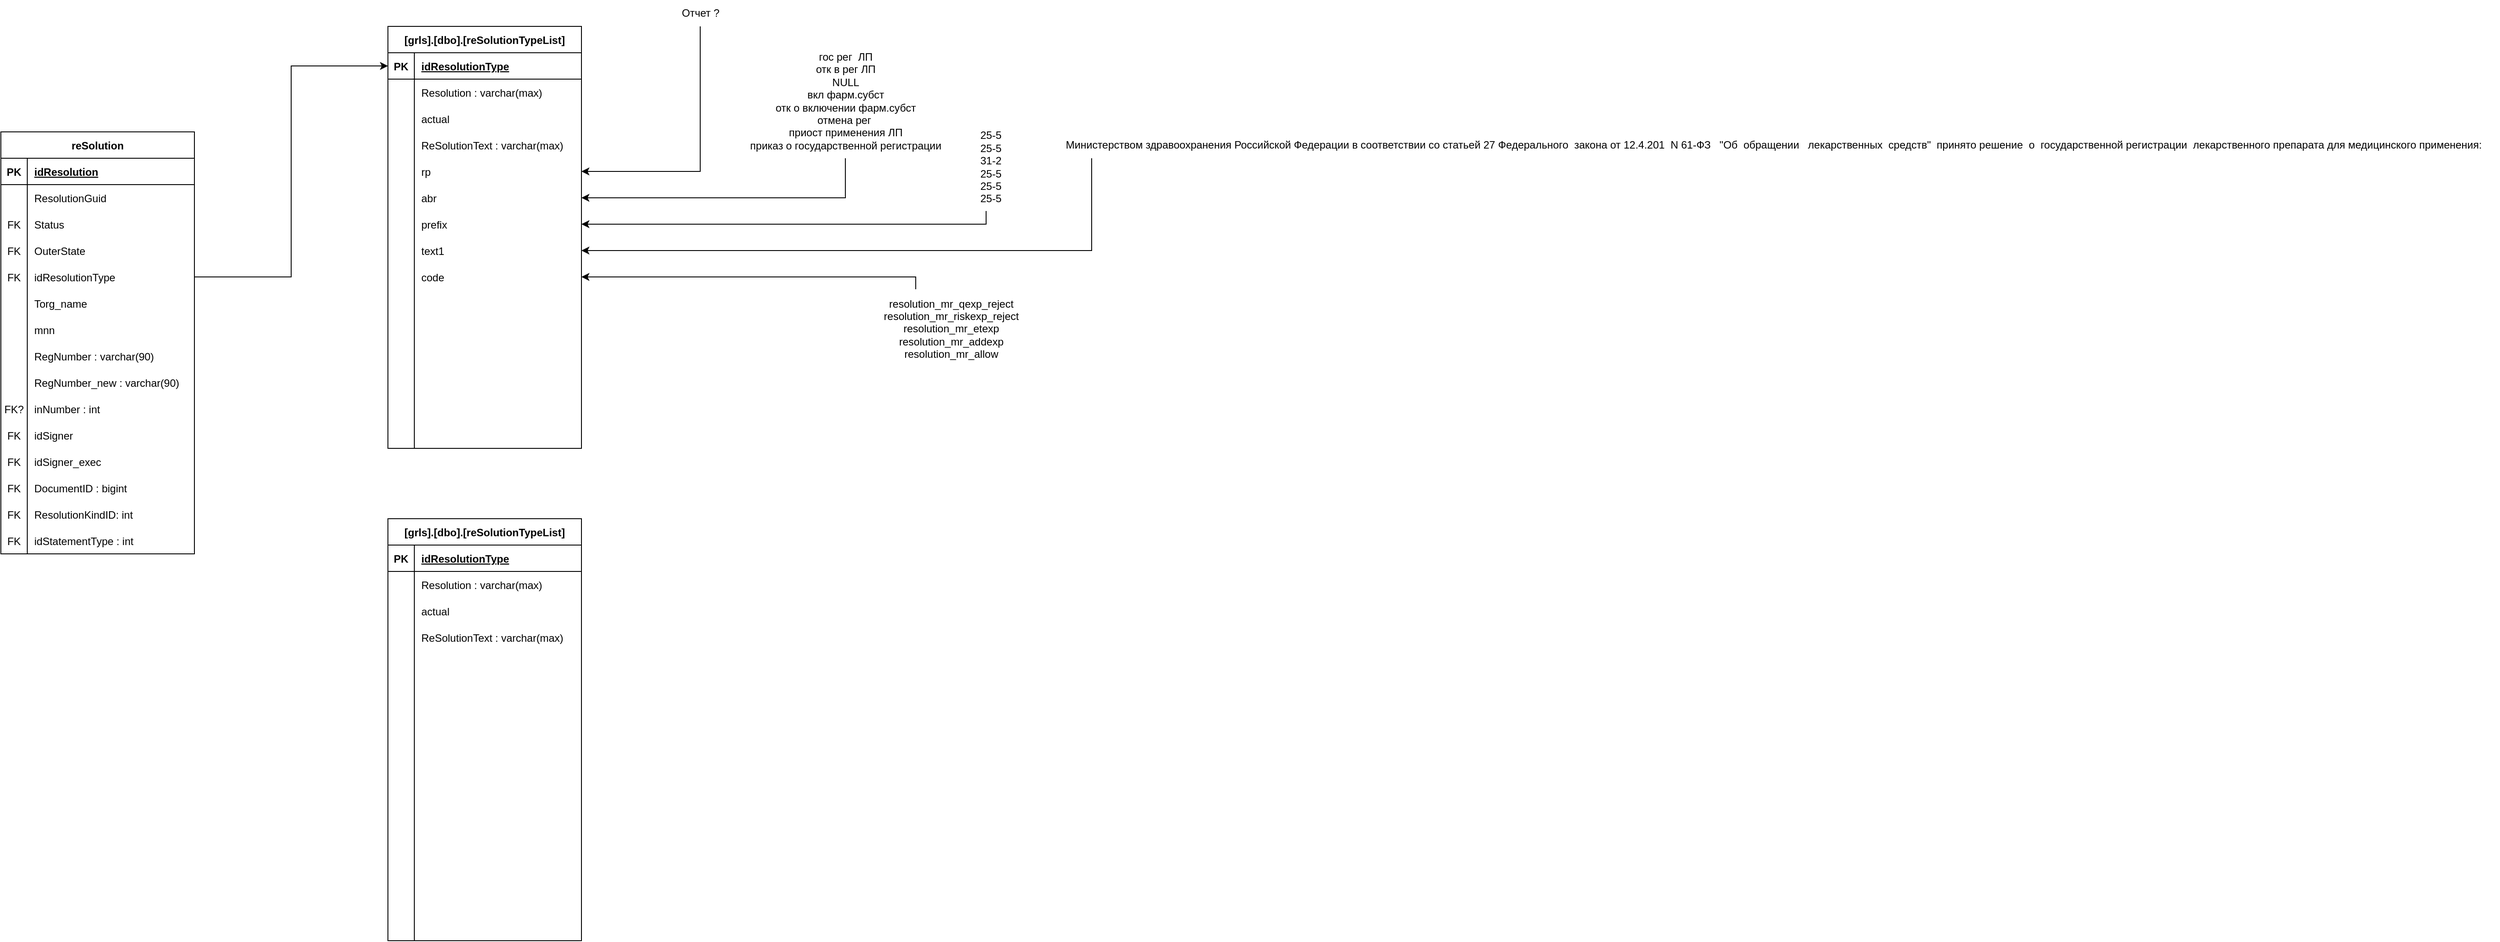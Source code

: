<mxfile version="20.6.0" type="github">
  <diagram id="jES25nI6x1tEsbas6y1H" name="Страница 1">
    <mxGraphModel dx="705" dy="932" grid="1" gridSize="10" guides="1" tooltips="1" connect="1" arrows="1" fold="1" page="1" pageScale="1" pageWidth="827" pageHeight="1169" math="0" shadow="0">
      <root>
        <mxCell id="0" />
        <mxCell id="1" parent="0" />
        <mxCell id="yxQ8aafldbQSkZm1OKoE-1" value="reSolution" style="shape=table;startSize=30;container=1;collapsible=1;childLayout=tableLayout;fixedRows=1;rowLines=0;fontStyle=1;align=center;resizeLast=1;" vertex="1" parent="1">
          <mxGeometry x="120" y="360" width="220" height="480" as="geometry" />
        </mxCell>
        <mxCell id="yxQ8aafldbQSkZm1OKoE-2" value="" style="shape=tableRow;horizontal=0;startSize=0;swimlaneHead=0;swimlaneBody=0;fillColor=none;collapsible=0;dropTarget=0;points=[[0,0.5],[1,0.5]];portConstraint=eastwest;top=0;left=0;right=0;bottom=1;" vertex="1" parent="yxQ8aafldbQSkZm1OKoE-1">
          <mxGeometry y="30" width="220" height="30" as="geometry" />
        </mxCell>
        <mxCell id="yxQ8aafldbQSkZm1OKoE-3" value="PK" style="shape=partialRectangle;connectable=0;fillColor=none;top=0;left=0;bottom=0;right=0;fontStyle=1;overflow=hidden;" vertex="1" parent="yxQ8aafldbQSkZm1OKoE-2">
          <mxGeometry width="30" height="30" as="geometry">
            <mxRectangle width="30" height="30" as="alternateBounds" />
          </mxGeometry>
        </mxCell>
        <mxCell id="yxQ8aafldbQSkZm1OKoE-4" value="idResolution" style="shape=partialRectangle;connectable=0;fillColor=none;top=0;left=0;bottom=0;right=0;align=left;spacingLeft=6;fontStyle=5;overflow=hidden;" vertex="1" parent="yxQ8aafldbQSkZm1OKoE-2">
          <mxGeometry x="30" width="190" height="30" as="geometry">
            <mxRectangle width="190" height="30" as="alternateBounds" />
          </mxGeometry>
        </mxCell>
        <mxCell id="yxQ8aafldbQSkZm1OKoE-5" value="" style="shape=tableRow;horizontal=0;startSize=0;swimlaneHead=0;swimlaneBody=0;fillColor=none;collapsible=0;dropTarget=0;points=[[0,0.5],[1,0.5]];portConstraint=eastwest;top=0;left=0;right=0;bottom=0;" vertex="1" parent="yxQ8aafldbQSkZm1OKoE-1">
          <mxGeometry y="60" width="220" height="30" as="geometry" />
        </mxCell>
        <mxCell id="yxQ8aafldbQSkZm1OKoE-6" value="" style="shape=partialRectangle;connectable=0;fillColor=none;top=0;left=0;bottom=0;right=0;editable=1;overflow=hidden;" vertex="1" parent="yxQ8aafldbQSkZm1OKoE-5">
          <mxGeometry width="30" height="30" as="geometry">
            <mxRectangle width="30" height="30" as="alternateBounds" />
          </mxGeometry>
        </mxCell>
        <mxCell id="yxQ8aafldbQSkZm1OKoE-7" value="ResolutionGuid" style="shape=partialRectangle;connectable=0;fillColor=none;top=0;left=0;bottom=0;right=0;align=left;spacingLeft=6;overflow=hidden;" vertex="1" parent="yxQ8aafldbQSkZm1OKoE-5">
          <mxGeometry x="30" width="190" height="30" as="geometry">
            <mxRectangle width="190" height="30" as="alternateBounds" />
          </mxGeometry>
        </mxCell>
        <mxCell id="yxQ8aafldbQSkZm1OKoE-8" value="" style="shape=tableRow;horizontal=0;startSize=0;swimlaneHead=0;swimlaneBody=0;fillColor=none;collapsible=0;dropTarget=0;points=[[0,0.5],[1,0.5]];portConstraint=eastwest;top=0;left=0;right=0;bottom=0;" vertex="1" parent="yxQ8aafldbQSkZm1OKoE-1">
          <mxGeometry y="90" width="220" height="30" as="geometry" />
        </mxCell>
        <mxCell id="yxQ8aafldbQSkZm1OKoE-9" value="FK" style="shape=partialRectangle;connectable=0;fillColor=none;top=0;left=0;bottom=0;right=0;editable=1;overflow=hidden;" vertex="1" parent="yxQ8aafldbQSkZm1OKoE-8">
          <mxGeometry width="30" height="30" as="geometry">
            <mxRectangle width="30" height="30" as="alternateBounds" />
          </mxGeometry>
        </mxCell>
        <mxCell id="yxQ8aafldbQSkZm1OKoE-10" value="Status" style="shape=partialRectangle;connectable=0;fillColor=none;top=0;left=0;bottom=0;right=0;align=left;spacingLeft=6;overflow=hidden;" vertex="1" parent="yxQ8aafldbQSkZm1OKoE-8">
          <mxGeometry x="30" width="190" height="30" as="geometry">
            <mxRectangle width="190" height="30" as="alternateBounds" />
          </mxGeometry>
        </mxCell>
        <mxCell id="yxQ8aafldbQSkZm1OKoE-35" value="" style="shape=tableRow;horizontal=0;startSize=0;swimlaneHead=0;swimlaneBody=0;fillColor=none;collapsible=0;dropTarget=0;points=[[0,0.5],[1,0.5]];portConstraint=eastwest;top=0;left=0;right=0;bottom=0;" vertex="1" parent="yxQ8aafldbQSkZm1OKoE-1">
          <mxGeometry y="120" width="220" height="30" as="geometry" />
        </mxCell>
        <mxCell id="yxQ8aafldbQSkZm1OKoE-36" value="FK" style="shape=partialRectangle;connectable=0;fillColor=none;top=0;left=0;bottom=0;right=0;editable=1;overflow=hidden;" vertex="1" parent="yxQ8aafldbQSkZm1OKoE-35">
          <mxGeometry width="30" height="30" as="geometry">
            <mxRectangle width="30" height="30" as="alternateBounds" />
          </mxGeometry>
        </mxCell>
        <mxCell id="yxQ8aafldbQSkZm1OKoE-37" value="OuterState" style="shape=partialRectangle;connectable=0;fillColor=none;top=0;left=0;bottom=0;right=0;align=left;spacingLeft=6;overflow=hidden;" vertex="1" parent="yxQ8aafldbQSkZm1OKoE-35">
          <mxGeometry x="30" width="190" height="30" as="geometry">
            <mxRectangle width="190" height="30" as="alternateBounds" />
          </mxGeometry>
        </mxCell>
        <mxCell id="yxQ8aafldbQSkZm1OKoE-11" value="" style="shape=tableRow;horizontal=0;startSize=0;swimlaneHead=0;swimlaneBody=0;fillColor=none;collapsible=0;dropTarget=0;points=[[0,0.5],[1,0.5]];portConstraint=eastwest;top=0;left=0;right=0;bottom=0;" vertex="1" parent="yxQ8aafldbQSkZm1OKoE-1">
          <mxGeometry y="150" width="220" height="30" as="geometry" />
        </mxCell>
        <mxCell id="yxQ8aafldbQSkZm1OKoE-12" value="FK" style="shape=partialRectangle;connectable=0;fillColor=none;top=0;left=0;bottom=0;right=0;editable=1;overflow=hidden;" vertex="1" parent="yxQ8aafldbQSkZm1OKoE-11">
          <mxGeometry width="30" height="30" as="geometry">
            <mxRectangle width="30" height="30" as="alternateBounds" />
          </mxGeometry>
        </mxCell>
        <mxCell id="yxQ8aafldbQSkZm1OKoE-13" value="idResolutionType" style="shape=partialRectangle;connectable=0;fillColor=none;top=0;left=0;bottom=0;right=0;align=left;spacingLeft=6;overflow=hidden;" vertex="1" parent="yxQ8aafldbQSkZm1OKoE-11">
          <mxGeometry x="30" width="190" height="30" as="geometry">
            <mxRectangle width="190" height="30" as="alternateBounds" />
          </mxGeometry>
        </mxCell>
        <mxCell id="yxQ8aafldbQSkZm1OKoE-29" value="" style="shape=tableRow;horizontal=0;startSize=0;swimlaneHead=0;swimlaneBody=0;fillColor=none;collapsible=0;dropTarget=0;points=[[0,0.5],[1,0.5]];portConstraint=eastwest;top=0;left=0;right=0;bottom=0;" vertex="1" parent="yxQ8aafldbQSkZm1OKoE-1">
          <mxGeometry y="180" width="220" height="30" as="geometry" />
        </mxCell>
        <mxCell id="yxQ8aafldbQSkZm1OKoE-30" value="" style="shape=partialRectangle;connectable=0;fillColor=none;top=0;left=0;bottom=0;right=0;editable=1;overflow=hidden;" vertex="1" parent="yxQ8aafldbQSkZm1OKoE-29">
          <mxGeometry width="30" height="30" as="geometry">
            <mxRectangle width="30" height="30" as="alternateBounds" />
          </mxGeometry>
        </mxCell>
        <mxCell id="yxQ8aafldbQSkZm1OKoE-31" value="Torg_name    " style="shape=partialRectangle;connectable=0;fillColor=none;top=0;left=0;bottom=0;right=0;align=left;spacingLeft=6;overflow=hidden;" vertex="1" parent="yxQ8aafldbQSkZm1OKoE-29">
          <mxGeometry x="30" width="190" height="30" as="geometry">
            <mxRectangle width="190" height="30" as="alternateBounds" />
          </mxGeometry>
        </mxCell>
        <mxCell id="yxQ8aafldbQSkZm1OKoE-32" value="" style="shape=tableRow;horizontal=0;startSize=0;swimlaneHead=0;swimlaneBody=0;fillColor=none;collapsible=0;dropTarget=0;points=[[0,0.5],[1,0.5]];portConstraint=eastwest;top=0;left=0;right=0;bottom=0;" vertex="1" parent="yxQ8aafldbQSkZm1OKoE-1">
          <mxGeometry y="210" width="220" height="30" as="geometry" />
        </mxCell>
        <mxCell id="yxQ8aafldbQSkZm1OKoE-33" value="" style="shape=partialRectangle;connectable=0;fillColor=none;top=0;left=0;bottom=0;right=0;editable=1;overflow=hidden;" vertex="1" parent="yxQ8aafldbQSkZm1OKoE-32">
          <mxGeometry width="30" height="30" as="geometry">
            <mxRectangle width="30" height="30" as="alternateBounds" />
          </mxGeometry>
        </mxCell>
        <mxCell id="yxQ8aafldbQSkZm1OKoE-34" value="mnn" style="shape=partialRectangle;connectable=0;fillColor=none;top=0;left=0;bottom=0;right=0;align=left;spacingLeft=6;overflow=hidden;" vertex="1" parent="yxQ8aafldbQSkZm1OKoE-32">
          <mxGeometry x="30" width="190" height="30" as="geometry">
            <mxRectangle width="190" height="30" as="alternateBounds" />
          </mxGeometry>
        </mxCell>
        <mxCell id="yxQ8aafldbQSkZm1OKoE-20" value="" style="shape=tableRow;horizontal=0;startSize=0;swimlaneHead=0;swimlaneBody=0;fillColor=none;collapsible=0;dropTarget=0;points=[[0,0.5],[1,0.5]];portConstraint=eastwest;top=0;left=0;right=0;bottom=0;" vertex="1" parent="yxQ8aafldbQSkZm1OKoE-1">
          <mxGeometry y="240" width="220" height="30" as="geometry" />
        </mxCell>
        <mxCell id="yxQ8aafldbQSkZm1OKoE-21" value="" style="shape=partialRectangle;connectable=0;fillColor=none;top=0;left=0;bottom=0;right=0;editable=1;overflow=hidden;" vertex="1" parent="yxQ8aafldbQSkZm1OKoE-20">
          <mxGeometry width="30" height="30" as="geometry">
            <mxRectangle width="30" height="30" as="alternateBounds" />
          </mxGeometry>
        </mxCell>
        <mxCell id="yxQ8aafldbQSkZm1OKoE-22" value="RegNumber : varchar(90)" style="shape=partialRectangle;connectable=0;fillColor=none;top=0;left=0;bottom=0;right=0;align=left;spacingLeft=6;overflow=hidden;" vertex="1" parent="yxQ8aafldbQSkZm1OKoE-20">
          <mxGeometry x="30" width="190" height="30" as="geometry">
            <mxRectangle width="190" height="30" as="alternateBounds" />
          </mxGeometry>
        </mxCell>
        <mxCell id="yxQ8aafldbQSkZm1OKoE-41" value="" style="shape=tableRow;horizontal=0;startSize=0;swimlaneHead=0;swimlaneBody=0;fillColor=none;collapsible=0;dropTarget=0;points=[[0,0.5],[1,0.5]];portConstraint=eastwest;top=0;left=0;right=0;bottom=0;" vertex="1" parent="yxQ8aafldbQSkZm1OKoE-1">
          <mxGeometry y="270" width="220" height="30" as="geometry" />
        </mxCell>
        <mxCell id="yxQ8aafldbQSkZm1OKoE-42" value="" style="shape=partialRectangle;connectable=0;fillColor=none;top=0;left=0;bottom=0;right=0;editable=1;overflow=hidden;" vertex="1" parent="yxQ8aafldbQSkZm1OKoE-41">
          <mxGeometry width="30" height="30" as="geometry">
            <mxRectangle width="30" height="30" as="alternateBounds" />
          </mxGeometry>
        </mxCell>
        <mxCell id="yxQ8aafldbQSkZm1OKoE-43" value="RegNumber_new : varchar(90)" style="shape=partialRectangle;connectable=0;fillColor=none;top=0;left=0;bottom=0;right=0;align=left;spacingLeft=6;overflow=hidden;" vertex="1" parent="yxQ8aafldbQSkZm1OKoE-41">
          <mxGeometry x="30" width="190" height="30" as="geometry">
            <mxRectangle width="190" height="30" as="alternateBounds" />
          </mxGeometry>
        </mxCell>
        <mxCell id="yxQ8aafldbQSkZm1OKoE-26" value="" style="shape=tableRow;horizontal=0;startSize=0;swimlaneHead=0;swimlaneBody=0;fillColor=none;collapsible=0;dropTarget=0;points=[[0,0.5],[1,0.5]];portConstraint=eastwest;top=0;left=0;right=0;bottom=0;" vertex="1" parent="yxQ8aafldbQSkZm1OKoE-1">
          <mxGeometry y="300" width="220" height="30" as="geometry" />
        </mxCell>
        <mxCell id="yxQ8aafldbQSkZm1OKoE-27" value="FK?" style="shape=partialRectangle;connectable=0;fillColor=none;top=0;left=0;bottom=0;right=0;editable=1;overflow=hidden;" vertex="1" parent="yxQ8aafldbQSkZm1OKoE-26">
          <mxGeometry width="30" height="30" as="geometry">
            <mxRectangle width="30" height="30" as="alternateBounds" />
          </mxGeometry>
        </mxCell>
        <mxCell id="yxQ8aafldbQSkZm1OKoE-28" value="inNumber : int" style="shape=partialRectangle;connectable=0;fillColor=none;top=0;left=0;bottom=0;right=0;align=left;spacingLeft=6;overflow=hidden;" vertex="1" parent="yxQ8aafldbQSkZm1OKoE-26">
          <mxGeometry x="30" width="190" height="30" as="geometry">
            <mxRectangle width="190" height="30" as="alternateBounds" />
          </mxGeometry>
        </mxCell>
        <mxCell id="yxQ8aafldbQSkZm1OKoE-23" value="" style="shape=tableRow;horizontal=0;startSize=0;swimlaneHead=0;swimlaneBody=0;fillColor=none;collapsible=0;dropTarget=0;points=[[0,0.5],[1,0.5]];portConstraint=eastwest;top=0;left=0;right=0;bottom=0;" vertex="1" parent="yxQ8aafldbQSkZm1OKoE-1">
          <mxGeometry y="330" width="220" height="30" as="geometry" />
        </mxCell>
        <mxCell id="yxQ8aafldbQSkZm1OKoE-24" value="FK" style="shape=partialRectangle;connectable=0;fillColor=none;top=0;left=0;bottom=0;right=0;editable=1;overflow=hidden;" vertex="1" parent="yxQ8aafldbQSkZm1OKoE-23">
          <mxGeometry width="30" height="30" as="geometry">
            <mxRectangle width="30" height="30" as="alternateBounds" />
          </mxGeometry>
        </mxCell>
        <mxCell id="yxQ8aafldbQSkZm1OKoE-25" value="idSigner" style="shape=partialRectangle;connectable=0;fillColor=none;top=0;left=0;bottom=0;right=0;align=left;spacingLeft=6;overflow=hidden;" vertex="1" parent="yxQ8aafldbQSkZm1OKoE-23">
          <mxGeometry x="30" width="190" height="30" as="geometry">
            <mxRectangle width="190" height="30" as="alternateBounds" />
          </mxGeometry>
        </mxCell>
        <mxCell id="yxQ8aafldbQSkZm1OKoE-14" value="" style="shape=tableRow;horizontal=0;startSize=0;swimlaneHead=0;swimlaneBody=0;fillColor=none;collapsible=0;dropTarget=0;points=[[0,0.5],[1,0.5]];portConstraint=eastwest;top=0;left=0;right=0;bottom=0;" vertex="1" parent="yxQ8aafldbQSkZm1OKoE-1">
          <mxGeometry y="360" width="220" height="30" as="geometry" />
        </mxCell>
        <mxCell id="yxQ8aafldbQSkZm1OKoE-15" value="FK" style="shape=partialRectangle;connectable=0;fillColor=none;top=0;left=0;bottom=0;right=0;editable=1;overflow=hidden;" vertex="1" parent="yxQ8aafldbQSkZm1OKoE-14">
          <mxGeometry width="30" height="30" as="geometry">
            <mxRectangle width="30" height="30" as="alternateBounds" />
          </mxGeometry>
        </mxCell>
        <mxCell id="yxQ8aafldbQSkZm1OKoE-16" value="idSigner_exec" style="shape=partialRectangle;connectable=0;fillColor=none;top=0;left=0;bottom=0;right=0;align=left;spacingLeft=6;overflow=hidden;" vertex="1" parent="yxQ8aafldbQSkZm1OKoE-14">
          <mxGeometry x="30" width="190" height="30" as="geometry">
            <mxRectangle width="190" height="30" as="alternateBounds" />
          </mxGeometry>
        </mxCell>
        <mxCell id="yxQ8aafldbQSkZm1OKoE-47" value="" style="shape=tableRow;horizontal=0;startSize=0;swimlaneHead=0;swimlaneBody=0;fillColor=none;collapsible=0;dropTarget=0;points=[[0,0.5],[1,0.5]];portConstraint=eastwest;top=0;left=0;right=0;bottom=0;" vertex="1" parent="yxQ8aafldbQSkZm1OKoE-1">
          <mxGeometry y="390" width="220" height="30" as="geometry" />
        </mxCell>
        <mxCell id="yxQ8aafldbQSkZm1OKoE-48" value="FK" style="shape=partialRectangle;connectable=0;fillColor=none;top=0;left=0;bottom=0;right=0;editable=1;overflow=hidden;" vertex="1" parent="yxQ8aafldbQSkZm1OKoE-47">
          <mxGeometry width="30" height="30" as="geometry">
            <mxRectangle width="30" height="30" as="alternateBounds" />
          </mxGeometry>
        </mxCell>
        <mxCell id="yxQ8aafldbQSkZm1OKoE-49" value="DocumentID : bigint" style="shape=partialRectangle;connectable=0;fillColor=none;top=0;left=0;bottom=0;right=0;align=left;spacingLeft=6;overflow=hidden;" vertex="1" parent="yxQ8aafldbQSkZm1OKoE-47">
          <mxGeometry x="30" width="190" height="30" as="geometry">
            <mxRectangle width="190" height="30" as="alternateBounds" />
          </mxGeometry>
        </mxCell>
        <mxCell id="yxQ8aafldbQSkZm1OKoE-44" value="" style="shape=tableRow;horizontal=0;startSize=0;swimlaneHead=0;swimlaneBody=0;fillColor=none;collapsible=0;dropTarget=0;points=[[0,0.5],[1,0.5]];portConstraint=eastwest;top=0;left=0;right=0;bottom=0;" vertex="1" parent="yxQ8aafldbQSkZm1OKoE-1">
          <mxGeometry y="420" width="220" height="30" as="geometry" />
        </mxCell>
        <mxCell id="yxQ8aafldbQSkZm1OKoE-45" value="FK" style="shape=partialRectangle;connectable=0;fillColor=none;top=0;left=0;bottom=0;right=0;editable=1;overflow=hidden;" vertex="1" parent="yxQ8aafldbQSkZm1OKoE-44">
          <mxGeometry width="30" height="30" as="geometry">
            <mxRectangle width="30" height="30" as="alternateBounds" />
          </mxGeometry>
        </mxCell>
        <mxCell id="yxQ8aafldbQSkZm1OKoE-46" value="ResolutionKindID: int" style="shape=partialRectangle;connectable=0;fillColor=none;top=0;left=0;bottom=0;right=0;align=left;spacingLeft=6;overflow=hidden;" vertex="1" parent="yxQ8aafldbQSkZm1OKoE-44">
          <mxGeometry x="30" width="190" height="30" as="geometry">
            <mxRectangle width="190" height="30" as="alternateBounds" />
          </mxGeometry>
        </mxCell>
        <mxCell id="yxQ8aafldbQSkZm1OKoE-38" value="" style="shape=tableRow;horizontal=0;startSize=0;swimlaneHead=0;swimlaneBody=0;fillColor=none;collapsible=0;dropTarget=0;points=[[0,0.5],[1,0.5]];portConstraint=eastwest;top=0;left=0;right=0;bottom=0;" vertex="1" parent="yxQ8aafldbQSkZm1OKoE-1">
          <mxGeometry y="450" width="220" height="30" as="geometry" />
        </mxCell>
        <mxCell id="yxQ8aafldbQSkZm1OKoE-39" value="FK" style="shape=partialRectangle;connectable=0;fillColor=none;top=0;left=0;bottom=0;right=0;editable=1;overflow=hidden;" vertex="1" parent="yxQ8aafldbQSkZm1OKoE-38">
          <mxGeometry width="30" height="30" as="geometry">
            <mxRectangle width="30" height="30" as="alternateBounds" />
          </mxGeometry>
        </mxCell>
        <mxCell id="yxQ8aafldbQSkZm1OKoE-40" value="idStatementType : int" style="shape=partialRectangle;connectable=0;fillColor=none;top=0;left=0;bottom=0;right=0;align=left;spacingLeft=6;overflow=hidden;" vertex="1" parent="yxQ8aafldbQSkZm1OKoE-38">
          <mxGeometry x="30" width="190" height="30" as="geometry">
            <mxRectangle width="190" height="30" as="alternateBounds" />
          </mxGeometry>
        </mxCell>
        <mxCell id="yxQ8aafldbQSkZm1OKoE-50" value="[grls].[dbo].[reSolutionTypeList]" style="shape=table;startSize=30;container=1;collapsible=1;childLayout=tableLayout;fixedRows=1;rowLines=0;fontStyle=1;align=center;resizeLast=1;" vertex="1" parent="1">
          <mxGeometry x="560" y="240" width="220" height="480" as="geometry" />
        </mxCell>
        <mxCell id="yxQ8aafldbQSkZm1OKoE-51" value="" style="shape=tableRow;horizontal=0;startSize=0;swimlaneHead=0;swimlaneBody=0;fillColor=none;collapsible=0;dropTarget=0;points=[[0,0.5],[1,0.5]];portConstraint=eastwest;top=0;left=0;right=0;bottom=1;" vertex="1" parent="yxQ8aafldbQSkZm1OKoE-50">
          <mxGeometry y="30" width="220" height="30" as="geometry" />
        </mxCell>
        <mxCell id="yxQ8aafldbQSkZm1OKoE-52" value="PK" style="shape=partialRectangle;connectable=0;fillColor=none;top=0;left=0;bottom=0;right=0;fontStyle=1;overflow=hidden;" vertex="1" parent="yxQ8aafldbQSkZm1OKoE-51">
          <mxGeometry width="30" height="30" as="geometry">
            <mxRectangle width="30" height="30" as="alternateBounds" />
          </mxGeometry>
        </mxCell>
        <mxCell id="yxQ8aafldbQSkZm1OKoE-53" value="idResolutionType" style="shape=partialRectangle;connectable=0;fillColor=none;top=0;left=0;bottom=0;right=0;align=left;spacingLeft=6;fontStyle=5;overflow=hidden;" vertex="1" parent="yxQ8aafldbQSkZm1OKoE-51">
          <mxGeometry x="30" width="190" height="30" as="geometry">
            <mxRectangle width="190" height="30" as="alternateBounds" />
          </mxGeometry>
        </mxCell>
        <mxCell id="yxQ8aafldbQSkZm1OKoE-54" value="" style="shape=tableRow;horizontal=0;startSize=0;swimlaneHead=0;swimlaneBody=0;fillColor=none;collapsible=0;dropTarget=0;points=[[0,0.5],[1,0.5]];portConstraint=eastwest;top=0;left=0;right=0;bottom=0;" vertex="1" parent="yxQ8aafldbQSkZm1OKoE-50">
          <mxGeometry y="60" width="220" height="30" as="geometry" />
        </mxCell>
        <mxCell id="yxQ8aafldbQSkZm1OKoE-55" value="" style="shape=partialRectangle;connectable=0;fillColor=none;top=0;left=0;bottom=0;right=0;editable=1;overflow=hidden;" vertex="1" parent="yxQ8aafldbQSkZm1OKoE-54">
          <mxGeometry width="30" height="30" as="geometry">
            <mxRectangle width="30" height="30" as="alternateBounds" />
          </mxGeometry>
        </mxCell>
        <mxCell id="yxQ8aafldbQSkZm1OKoE-56" value="Resolution : varchar(max)" style="shape=partialRectangle;connectable=0;fillColor=none;top=0;left=0;bottom=0;right=0;align=left;spacingLeft=6;overflow=hidden;" vertex="1" parent="yxQ8aafldbQSkZm1OKoE-54">
          <mxGeometry x="30" width="190" height="30" as="geometry">
            <mxRectangle width="190" height="30" as="alternateBounds" />
          </mxGeometry>
        </mxCell>
        <mxCell id="yxQ8aafldbQSkZm1OKoE-66" value="" style="shape=tableRow;horizontal=0;startSize=0;swimlaneHead=0;swimlaneBody=0;fillColor=none;collapsible=0;dropTarget=0;points=[[0,0.5],[1,0.5]];portConstraint=eastwest;top=0;left=0;right=0;bottom=0;" vertex="1" parent="yxQ8aafldbQSkZm1OKoE-50">
          <mxGeometry y="90" width="220" height="30" as="geometry" />
        </mxCell>
        <mxCell id="yxQ8aafldbQSkZm1OKoE-67" value="" style="shape=partialRectangle;connectable=0;fillColor=none;top=0;left=0;bottom=0;right=0;editable=1;overflow=hidden;" vertex="1" parent="yxQ8aafldbQSkZm1OKoE-66">
          <mxGeometry width="30" height="30" as="geometry">
            <mxRectangle width="30" height="30" as="alternateBounds" />
          </mxGeometry>
        </mxCell>
        <mxCell id="yxQ8aafldbQSkZm1OKoE-68" value="actual" style="shape=partialRectangle;connectable=0;fillColor=none;top=0;left=0;bottom=0;right=0;align=left;spacingLeft=6;overflow=hidden;" vertex="1" parent="yxQ8aafldbQSkZm1OKoE-66">
          <mxGeometry x="30" width="190" height="30" as="geometry">
            <mxRectangle width="190" height="30" as="alternateBounds" />
          </mxGeometry>
        </mxCell>
        <mxCell id="yxQ8aafldbQSkZm1OKoE-69" value="" style="shape=tableRow;horizontal=0;startSize=0;swimlaneHead=0;swimlaneBody=0;fillColor=none;collapsible=0;dropTarget=0;points=[[0,0.5],[1,0.5]];portConstraint=eastwest;top=0;left=0;right=0;bottom=0;" vertex="1" parent="yxQ8aafldbQSkZm1OKoE-50">
          <mxGeometry y="120" width="220" height="30" as="geometry" />
        </mxCell>
        <mxCell id="yxQ8aafldbQSkZm1OKoE-70" value="" style="shape=partialRectangle;connectable=0;fillColor=none;top=0;left=0;bottom=0;right=0;editable=1;overflow=hidden;" vertex="1" parent="yxQ8aafldbQSkZm1OKoE-69">
          <mxGeometry width="30" height="30" as="geometry">
            <mxRectangle width="30" height="30" as="alternateBounds" />
          </mxGeometry>
        </mxCell>
        <mxCell id="yxQ8aafldbQSkZm1OKoE-71" value="ReSolutionText : varchar(max)" style="shape=partialRectangle;connectable=0;fillColor=none;top=0;left=0;bottom=0;right=0;align=left;spacingLeft=6;overflow=hidden;" vertex="1" parent="yxQ8aafldbQSkZm1OKoE-69">
          <mxGeometry x="30" width="190" height="30" as="geometry">
            <mxRectangle width="190" height="30" as="alternateBounds" />
          </mxGeometry>
        </mxCell>
        <mxCell id="yxQ8aafldbQSkZm1OKoE-57" value="" style="shape=tableRow;horizontal=0;startSize=0;swimlaneHead=0;swimlaneBody=0;fillColor=none;collapsible=0;dropTarget=0;points=[[0,0.5],[1,0.5]];portConstraint=eastwest;top=0;left=0;right=0;bottom=0;" vertex="1" parent="yxQ8aafldbQSkZm1OKoE-50">
          <mxGeometry y="150" width="220" height="30" as="geometry" />
        </mxCell>
        <mxCell id="yxQ8aafldbQSkZm1OKoE-58" value="" style="shape=partialRectangle;connectable=0;fillColor=none;top=0;left=0;bottom=0;right=0;editable=1;overflow=hidden;" vertex="1" parent="yxQ8aafldbQSkZm1OKoE-57">
          <mxGeometry width="30" height="30" as="geometry">
            <mxRectangle width="30" height="30" as="alternateBounds" />
          </mxGeometry>
        </mxCell>
        <mxCell id="yxQ8aafldbQSkZm1OKoE-59" value="rp" style="shape=partialRectangle;connectable=0;fillColor=none;top=0;left=0;bottom=0;right=0;align=left;spacingLeft=6;overflow=hidden;" vertex="1" parent="yxQ8aafldbQSkZm1OKoE-57">
          <mxGeometry x="30" width="190" height="30" as="geometry">
            <mxRectangle width="190" height="30" as="alternateBounds" />
          </mxGeometry>
        </mxCell>
        <mxCell id="yxQ8aafldbQSkZm1OKoE-60" value="" style="shape=tableRow;horizontal=0;startSize=0;swimlaneHead=0;swimlaneBody=0;fillColor=none;collapsible=0;dropTarget=0;points=[[0,0.5],[1,0.5]];portConstraint=eastwest;top=0;left=0;right=0;bottom=0;" vertex="1" parent="yxQ8aafldbQSkZm1OKoE-50">
          <mxGeometry y="180" width="220" height="30" as="geometry" />
        </mxCell>
        <mxCell id="yxQ8aafldbQSkZm1OKoE-61" value="" style="shape=partialRectangle;connectable=0;fillColor=none;top=0;left=0;bottom=0;right=0;editable=1;overflow=hidden;" vertex="1" parent="yxQ8aafldbQSkZm1OKoE-60">
          <mxGeometry width="30" height="30" as="geometry">
            <mxRectangle width="30" height="30" as="alternateBounds" />
          </mxGeometry>
        </mxCell>
        <mxCell id="yxQ8aafldbQSkZm1OKoE-62" value="abr" style="shape=partialRectangle;connectable=0;fillColor=none;top=0;left=0;bottom=0;right=0;align=left;spacingLeft=6;overflow=hidden;" vertex="1" parent="yxQ8aafldbQSkZm1OKoE-60">
          <mxGeometry x="30" width="190" height="30" as="geometry">
            <mxRectangle width="190" height="30" as="alternateBounds" />
          </mxGeometry>
        </mxCell>
        <mxCell id="yxQ8aafldbQSkZm1OKoE-63" value="" style="shape=tableRow;horizontal=0;startSize=0;swimlaneHead=0;swimlaneBody=0;fillColor=none;collapsible=0;dropTarget=0;points=[[0,0.5],[1,0.5]];portConstraint=eastwest;top=0;left=0;right=0;bottom=0;" vertex="1" parent="yxQ8aafldbQSkZm1OKoE-50">
          <mxGeometry y="210" width="220" height="30" as="geometry" />
        </mxCell>
        <mxCell id="yxQ8aafldbQSkZm1OKoE-64" value="" style="shape=partialRectangle;connectable=0;fillColor=none;top=0;left=0;bottom=0;right=0;editable=1;overflow=hidden;" vertex="1" parent="yxQ8aafldbQSkZm1OKoE-63">
          <mxGeometry width="30" height="30" as="geometry">
            <mxRectangle width="30" height="30" as="alternateBounds" />
          </mxGeometry>
        </mxCell>
        <mxCell id="yxQ8aafldbQSkZm1OKoE-65" value="prefix" style="shape=partialRectangle;connectable=0;fillColor=none;top=0;left=0;bottom=0;right=0;align=left;spacingLeft=6;overflow=hidden;" vertex="1" parent="yxQ8aafldbQSkZm1OKoE-63">
          <mxGeometry x="30" width="190" height="30" as="geometry">
            <mxRectangle width="190" height="30" as="alternateBounds" />
          </mxGeometry>
        </mxCell>
        <mxCell id="yxQ8aafldbQSkZm1OKoE-72" value="" style="shape=tableRow;horizontal=0;startSize=0;swimlaneHead=0;swimlaneBody=0;fillColor=none;collapsible=0;dropTarget=0;points=[[0,0.5],[1,0.5]];portConstraint=eastwest;top=0;left=0;right=0;bottom=0;" vertex="1" parent="yxQ8aafldbQSkZm1OKoE-50">
          <mxGeometry y="240" width="220" height="30" as="geometry" />
        </mxCell>
        <mxCell id="yxQ8aafldbQSkZm1OKoE-73" value="" style="shape=partialRectangle;connectable=0;fillColor=none;top=0;left=0;bottom=0;right=0;editable=1;overflow=hidden;" vertex="1" parent="yxQ8aafldbQSkZm1OKoE-72">
          <mxGeometry width="30" height="30" as="geometry">
            <mxRectangle width="30" height="30" as="alternateBounds" />
          </mxGeometry>
        </mxCell>
        <mxCell id="yxQ8aafldbQSkZm1OKoE-74" value="text1" style="shape=partialRectangle;connectable=0;fillColor=none;top=0;left=0;bottom=0;right=0;align=left;spacingLeft=6;overflow=hidden;" vertex="1" parent="yxQ8aafldbQSkZm1OKoE-72">
          <mxGeometry x="30" width="190" height="30" as="geometry">
            <mxRectangle width="190" height="30" as="alternateBounds" />
          </mxGeometry>
        </mxCell>
        <mxCell id="yxQ8aafldbQSkZm1OKoE-75" value="" style="shape=tableRow;horizontal=0;startSize=0;swimlaneHead=0;swimlaneBody=0;fillColor=none;collapsible=0;dropTarget=0;points=[[0,0.5],[1,0.5]];portConstraint=eastwest;top=0;left=0;right=0;bottom=0;" vertex="1" parent="yxQ8aafldbQSkZm1OKoE-50">
          <mxGeometry y="270" width="220" height="30" as="geometry" />
        </mxCell>
        <mxCell id="yxQ8aafldbQSkZm1OKoE-76" value="" style="shape=partialRectangle;connectable=0;fillColor=none;top=0;left=0;bottom=0;right=0;editable=1;overflow=hidden;" vertex="1" parent="yxQ8aafldbQSkZm1OKoE-75">
          <mxGeometry width="30" height="30" as="geometry">
            <mxRectangle width="30" height="30" as="alternateBounds" />
          </mxGeometry>
        </mxCell>
        <mxCell id="yxQ8aafldbQSkZm1OKoE-77" value="code" style="shape=partialRectangle;connectable=0;fillColor=none;top=0;left=0;bottom=0;right=0;align=left;spacingLeft=6;overflow=hidden;" vertex="1" parent="yxQ8aafldbQSkZm1OKoE-75">
          <mxGeometry x="30" width="190" height="30" as="geometry">
            <mxRectangle width="190" height="30" as="alternateBounds" />
          </mxGeometry>
        </mxCell>
        <mxCell id="yxQ8aafldbQSkZm1OKoE-78" value="" style="shape=tableRow;horizontal=0;startSize=0;swimlaneHead=0;swimlaneBody=0;fillColor=none;collapsible=0;dropTarget=0;points=[[0,0.5],[1,0.5]];portConstraint=eastwest;top=0;left=0;right=0;bottom=0;" vertex="1" parent="yxQ8aafldbQSkZm1OKoE-50">
          <mxGeometry y="300" width="220" height="30" as="geometry" />
        </mxCell>
        <mxCell id="yxQ8aafldbQSkZm1OKoE-79" value="" style="shape=partialRectangle;connectable=0;fillColor=none;top=0;left=0;bottom=0;right=0;editable=1;overflow=hidden;" vertex="1" parent="yxQ8aafldbQSkZm1OKoE-78">
          <mxGeometry width="30" height="30" as="geometry">
            <mxRectangle width="30" height="30" as="alternateBounds" />
          </mxGeometry>
        </mxCell>
        <mxCell id="yxQ8aafldbQSkZm1OKoE-80" value="" style="shape=partialRectangle;connectable=0;fillColor=none;top=0;left=0;bottom=0;right=0;align=left;spacingLeft=6;overflow=hidden;" vertex="1" parent="yxQ8aafldbQSkZm1OKoE-78">
          <mxGeometry x="30" width="190" height="30" as="geometry">
            <mxRectangle width="190" height="30" as="alternateBounds" />
          </mxGeometry>
        </mxCell>
        <mxCell id="yxQ8aafldbQSkZm1OKoE-81" value="" style="shape=tableRow;horizontal=0;startSize=0;swimlaneHead=0;swimlaneBody=0;fillColor=none;collapsible=0;dropTarget=0;points=[[0,0.5],[1,0.5]];portConstraint=eastwest;top=0;left=0;right=0;bottom=0;" vertex="1" parent="yxQ8aafldbQSkZm1OKoE-50">
          <mxGeometry y="330" width="220" height="30" as="geometry" />
        </mxCell>
        <mxCell id="yxQ8aafldbQSkZm1OKoE-82" value="" style="shape=partialRectangle;connectable=0;fillColor=none;top=0;left=0;bottom=0;right=0;editable=1;overflow=hidden;" vertex="1" parent="yxQ8aafldbQSkZm1OKoE-81">
          <mxGeometry width="30" height="30" as="geometry">
            <mxRectangle width="30" height="30" as="alternateBounds" />
          </mxGeometry>
        </mxCell>
        <mxCell id="yxQ8aafldbQSkZm1OKoE-83" value="" style="shape=partialRectangle;connectable=0;fillColor=none;top=0;left=0;bottom=0;right=0;align=left;spacingLeft=6;overflow=hidden;" vertex="1" parent="yxQ8aafldbQSkZm1OKoE-81">
          <mxGeometry x="30" width="190" height="30" as="geometry">
            <mxRectangle width="190" height="30" as="alternateBounds" />
          </mxGeometry>
        </mxCell>
        <mxCell id="yxQ8aafldbQSkZm1OKoE-84" value="" style="shape=tableRow;horizontal=0;startSize=0;swimlaneHead=0;swimlaneBody=0;fillColor=none;collapsible=0;dropTarget=0;points=[[0,0.5],[1,0.5]];portConstraint=eastwest;top=0;left=0;right=0;bottom=0;" vertex="1" parent="yxQ8aafldbQSkZm1OKoE-50">
          <mxGeometry y="360" width="220" height="30" as="geometry" />
        </mxCell>
        <mxCell id="yxQ8aafldbQSkZm1OKoE-85" value="" style="shape=partialRectangle;connectable=0;fillColor=none;top=0;left=0;bottom=0;right=0;editable=1;overflow=hidden;" vertex="1" parent="yxQ8aafldbQSkZm1OKoE-84">
          <mxGeometry width="30" height="30" as="geometry">
            <mxRectangle width="30" height="30" as="alternateBounds" />
          </mxGeometry>
        </mxCell>
        <mxCell id="yxQ8aafldbQSkZm1OKoE-86" value="" style="shape=partialRectangle;connectable=0;fillColor=none;top=0;left=0;bottom=0;right=0;align=left;spacingLeft=6;overflow=hidden;" vertex="1" parent="yxQ8aafldbQSkZm1OKoE-84">
          <mxGeometry x="30" width="190" height="30" as="geometry">
            <mxRectangle width="190" height="30" as="alternateBounds" />
          </mxGeometry>
        </mxCell>
        <mxCell id="yxQ8aafldbQSkZm1OKoE-87" value="" style="shape=tableRow;horizontal=0;startSize=0;swimlaneHead=0;swimlaneBody=0;fillColor=none;collapsible=0;dropTarget=0;points=[[0,0.5],[1,0.5]];portConstraint=eastwest;top=0;left=0;right=0;bottom=0;" vertex="1" parent="yxQ8aafldbQSkZm1OKoE-50">
          <mxGeometry y="390" width="220" height="30" as="geometry" />
        </mxCell>
        <mxCell id="yxQ8aafldbQSkZm1OKoE-88" value="" style="shape=partialRectangle;connectable=0;fillColor=none;top=0;left=0;bottom=0;right=0;editable=1;overflow=hidden;" vertex="1" parent="yxQ8aafldbQSkZm1OKoE-87">
          <mxGeometry width="30" height="30" as="geometry">
            <mxRectangle width="30" height="30" as="alternateBounds" />
          </mxGeometry>
        </mxCell>
        <mxCell id="yxQ8aafldbQSkZm1OKoE-89" value="" style="shape=partialRectangle;connectable=0;fillColor=none;top=0;left=0;bottom=0;right=0;align=left;spacingLeft=6;overflow=hidden;" vertex="1" parent="yxQ8aafldbQSkZm1OKoE-87">
          <mxGeometry x="30" width="190" height="30" as="geometry">
            <mxRectangle width="190" height="30" as="alternateBounds" />
          </mxGeometry>
        </mxCell>
        <mxCell id="yxQ8aafldbQSkZm1OKoE-90" value="" style="shape=tableRow;horizontal=0;startSize=0;swimlaneHead=0;swimlaneBody=0;fillColor=none;collapsible=0;dropTarget=0;points=[[0,0.5],[1,0.5]];portConstraint=eastwest;top=0;left=0;right=0;bottom=0;" vertex="1" parent="yxQ8aafldbQSkZm1OKoE-50">
          <mxGeometry y="420" width="220" height="30" as="geometry" />
        </mxCell>
        <mxCell id="yxQ8aafldbQSkZm1OKoE-91" value="" style="shape=partialRectangle;connectable=0;fillColor=none;top=0;left=0;bottom=0;right=0;editable=1;overflow=hidden;" vertex="1" parent="yxQ8aafldbQSkZm1OKoE-90">
          <mxGeometry width="30" height="30" as="geometry">
            <mxRectangle width="30" height="30" as="alternateBounds" />
          </mxGeometry>
        </mxCell>
        <mxCell id="yxQ8aafldbQSkZm1OKoE-92" value="" style="shape=partialRectangle;connectable=0;fillColor=none;top=0;left=0;bottom=0;right=0;align=left;spacingLeft=6;overflow=hidden;" vertex="1" parent="yxQ8aafldbQSkZm1OKoE-90">
          <mxGeometry x="30" width="190" height="30" as="geometry">
            <mxRectangle width="190" height="30" as="alternateBounds" />
          </mxGeometry>
        </mxCell>
        <mxCell id="yxQ8aafldbQSkZm1OKoE-93" value="" style="shape=tableRow;horizontal=0;startSize=0;swimlaneHead=0;swimlaneBody=0;fillColor=none;collapsible=0;dropTarget=0;points=[[0,0.5],[1,0.5]];portConstraint=eastwest;top=0;left=0;right=0;bottom=0;" vertex="1" parent="yxQ8aafldbQSkZm1OKoE-50">
          <mxGeometry y="450" width="220" height="30" as="geometry" />
        </mxCell>
        <mxCell id="yxQ8aafldbQSkZm1OKoE-94" value="" style="shape=partialRectangle;connectable=0;fillColor=none;top=0;left=0;bottom=0;right=0;editable=1;overflow=hidden;" vertex="1" parent="yxQ8aafldbQSkZm1OKoE-93">
          <mxGeometry width="30" height="30" as="geometry">
            <mxRectangle width="30" height="30" as="alternateBounds" />
          </mxGeometry>
        </mxCell>
        <mxCell id="yxQ8aafldbQSkZm1OKoE-95" value="" style="shape=partialRectangle;connectable=0;fillColor=none;top=0;left=0;bottom=0;right=0;align=left;spacingLeft=6;overflow=hidden;" vertex="1" parent="yxQ8aafldbQSkZm1OKoE-93">
          <mxGeometry x="30" width="190" height="30" as="geometry">
            <mxRectangle width="190" height="30" as="alternateBounds" />
          </mxGeometry>
        </mxCell>
        <mxCell id="yxQ8aafldbQSkZm1OKoE-99" style="edgeStyle=orthogonalEdgeStyle;rounded=0;orthogonalLoop=1;jettySize=auto;html=1;" edge="1" parent="1" source="yxQ8aafldbQSkZm1OKoE-11" target="yxQ8aafldbQSkZm1OKoE-51">
          <mxGeometry relative="1" as="geometry" />
        </mxCell>
        <mxCell id="yxQ8aafldbQSkZm1OKoE-100" value="[grls].[dbo].[reSolutionTypeList]" style="shape=table;startSize=30;container=1;collapsible=1;childLayout=tableLayout;fixedRows=1;rowLines=0;fontStyle=1;align=center;resizeLast=1;" vertex="1" parent="1">
          <mxGeometry x="560" y="800" width="220" height="480" as="geometry" />
        </mxCell>
        <mxCell id="yxQ8aafldbQSkZm1OKoE-101" value="" style="shape=tableRow;horizontal=0;startSize=0;swimlaneHead=0;swimlaneBody=0;fillColor=none;collapsible=0;dropTarget=0;points=[[0,0.5],[1,0.5]];portConstraint=eastwest;top=0;left=0;right=0;bottom=1;" vertex="1" parent="yxQ8aafldbQSkZm1OKoE-100">
          <mxGeometry y="30" width="220" height="30" as="geometry" />
        </mxCell>
        <mxCell id="yxQ8aafldbQSkZm1OKoE-102" value="PK" style="shape=partialRectangle;connectable=0;fillColor=none;top=0;left=0;bottom=0;right=0;fontStyle=1;overflow=hidden;" vertex="1" parent="yxQ8aafldbQSkZm1OKoE-101">
          <mxGeometry width="30" height="30" as="geometry">
            <mxRectangle width="30" height="30" as="alternateBounds" />
          </mxGeometry>
        </mxCell>
        <mxCell id="yxQ8aafldbQSkZm1OKoE-103" value="idResolutionType" style="shape=partialRectangle;connectable=0;fillColor=none;top=0;left=0;bottom=0;right=0;align=left;spacingLeft=6;fontStyle=5;overflow=hidden;" vertex="1" parent="yxQ8aafldbQSkZm1OKoE-101">
          <mxGeometry x="30" width="190" height="30" as="geometry">
            <mxRectangle width="190" height="30" as="alternateBounds" />
          </mxGeometry>
        </mxCell>
        <mxCell id="yxQ8aafldbQSkZm1OKoE-104" value="" style="shape=tableRow;horizontal=0;startSize=0;swimlaneHead=0;swimlaneBody=0;fillColor=none;collapsible=0;dropTarget=0;points=[[0,0.5],[1,0.5]];portConstraint=eastwest;top=0;left=0;right=0;bottom=0;" vertex="1" parent="yxQ8aafldbQSkZm1OKoE-100">
          <mxGeometry y="60" width="220" height="30" as="geometry" />
        </mxCell>
        <mxCell id="yxQ8aafldbQSkZm1OKoE-105" value="" style="shape=partialRectangle;connectable=0;fillColor=none;top=0;left=0;bottom=0;right=0;editable=1;overflow=hidden;" vertex="1" parent="yxQ8aafldbQSkZm1OKoE-104">
          <mxGeometry width="30" height="30" as="geometry">
            <mxRectangle width="30" height="30" as="alternateBounds" />
          </mxGeometry>
        </mxCell>
        <mxCell id="yxQ8aafldbQSkZm1OKoE-106" value="Resolution : varchar(max)" style="shape=partialRectangle;connectable=0;fillColor=none;top=0;left=0;bottom=0;right=0;align=left;spacingLeft=6;overflow=hidden;" vertex="1" parent="yxQ8aafldbQSkZm1OKoE-104">
          <mxGeometry x="30" width="190" height="30" as="geometry">
            <mxRectangle width="190" height="30" as="alternateBounds" />
          </mxGeometry>
        </mxCell>
        <mxCell id="yxQ8aafldbQSkZm1OKoE-107" value="" style="shape=tableRow;horizontal=0;startSize=0;swimlaneHead=0;swimlaneBody=0;fillColor=none;collapsible=0;dropTarget=0;points=[[0,0.5],[1,0.5]];portConstraint=eastwest;top=0;left=0;right=0;bottom=0;" vertex="1" parent="yxQ8aafldbQSkZm1OKoE-100">
          <mxGeometry y="90" width="220" height="30" as="geometry" />
        </mxCell>
        <mxCell id="yxQ8aafldbQSkZm1OKoE-108" value="" style="shape=partialRectangle;connectable=0;fillColor=none;top=0;left=0;bottom=0;right=0;editable=1;overflow=hidden;" vertex="1" parent="yxQ8aafldbQSkZm1OKoE-107">
          <mxGeometry width="30" height="30" as="geometry">
            <mxRectangle width="30" height="30" as="alternateBounds" />
          </mxGeometry>
        </mxCell>
        <mxCell id="yxQ8aafldbQSkZm1OKoE-109" value="actual" style="shape=partialRectangle;connectable=0;fillColor=none;top=0;left=0;bottom=0;right=0;align=left;spacingLeft=6;overflow=hidden;" vertex="1" parent="yxQ8aafldbQSkZm1OKoE-107">
          <mxGeometry x="30" width="190" height="30" as="geometry">
            <mxRectangle width="190" height="30" as="alternateBounds" />
          </mxGeometry>
        </mxCell>
        <mxCell id="yxQ8aafldbQSkZm1OKoE-110" value="" style="shape=tableRow;horizontal=0;startSize=0;swimlaneHead=0;swimlaneBody=0;fillColor=none;collapsible=0;dropTarget=0;points=[[0,0.5],[1,0.5]];portConstraint=eastwest;top=0;left=0;right=0;bottom=0;" vertex="1" parent="yxQ8aafldbQSkZm1OKoE-100">
          <mxGeometry y="120" width="220" height="30" as="geometry" />
        </mxCell>
        <mxCell id="yxQ8aafldbQSkZm1OKoE-111" value="" style="shape=partialRectangle;connectable=0;fillColor=none;top=0;left=0;bottom=0;right=0;editable=1;overflow=hidden;" vertex="1" parent="yxQ8aafldbQSkZm1OKoE-110">
          <mxGeometry width="30" height="30" as="geometry">
            <mxRectangle width="30" height="30" as="alternateBounds" />
          </mxGeometry>
        </mxCell>
        <mxCell id="yxQ8aafldbQSkZm1OKoE-112" value="ReSolutionText : varchar(max)" style="shape=partialRectangle;connectable=0;fillColor=none;top=0;left=0;bottom=0;right=0;align=left;spacingLeft=6;overflow=hidden;" vertex="1" parent="yxQ8aafldbQSkZm1OKoE-110">
          <mxGeometry x="30" width="190" height="30" as="geometry">
            <mxRectangle width="190" height="30" as="alternateBounds" />
          </mxGeometry>
        </mxCell>
        <mxCell id="yxQ8aafldbQSkZm1OKoE-113" value="" style="shape=tableRow;horizontal=0;startSize=0;swimlaneHead=0;swimlaneBody=0;fillColor=none;collapsible=0;dropTarget=0;points=[[0,0.5],[1,0.5]];portConstraint=eastwest;top=0;left=0;right=0;bottom=0;" vertex="1" parent="yxQ8aafldbQSkZm1OKoE-100">
          <mxGeometry y="150" width="220" height="30" as="geometry" />
        </mxCell>
        <mxCell id="yxQ8aafldbQSkZm1OKoE-114" value="" style="shape=partialRectangle;connectable=0;fillColor=none;top=0;left=0;bottom=0;right=0;editable=1;overflow=hidden;" vertex="1" parent="yxQ8aafldbQSkZm1OKoE-113">
          <mxGeometry width="30" height="30" as="geometry">
            <mxRectangle width="30" height="30" as="alternateBounds" />
          </mxGeometry>
        </mxCell>
        <mxCell id="yxQ8aafldbQSkZm1OKoE-115" value="" style="shape=partialRectangle;connectable=0;fillColor=none;top=0;left=0;bottom=0;right=0;align=left;spacingLeft=6;overflow=hidden;" vertex="1" parent="yxQ8aafldbQSkZm1OKoE-113">
          <mxGeometry x="30" width="190" height="30" as="geometry">
            <mxRectangle width="190" height="30" as="alternateBounds" />
          </mxGeometry>
        </mxCell>
        <mxCell id="yxQ8aafldbQSkZm1OKoE-116" value="" style="shape=tableRow;horizontal=0;startSize=0;swimlaneHead=0;swimlaneBody=0;fillColor=none;collapsible=0;dropTarget=0;points=[[0,0.5],[1,0.5]];portConstraint=eastwest;top=0;left=0;right=0;bottom=0;" vertex="1" parent="yxQ8aafldbQSkZm1OKoE-100">
          <mxGeometry y="180" width="220" height="30" as="geometry" />
        </mxCell>
        <mxCell id="yxQ8aafldbQSkZm1OKoE-117" value="" style="shape=partialRectangle;connectable=0;fillColor=none;top=0;left=0;bottom=0;right=0;editable=1;overflow=hidden;" vertex="1" parent="yxQ8aafldbQSkZm1OKoE-116">
          <mxGeometry width="30" height="30" as="geometry">
            <mxRectangle width="30" height="30" as="alternateBounds" />
          </mxGeometry>
        </mxCell>
        <mxCell id="yxQ8aafldbQSkZm1OKoE-118" value="" style="shape=partialRectangle;connectable=0;fillColor=none;top=0;left=0;bottom=0;right=0;align=left;spacingLeft=6;overflow=hidden;" vertex="1" parent="yxQ8aafldbQSkZm1OKoE-116">
          <mxGeometry x="30" width="190" height="30" as="geometry">
            <mxRectangle width="190" height="30" as="alternateBounds" />
          </mxGeometry>
        </mxCell>
        <mxCell id="yxQ8aafldbQSkZm1OKoE-119" value="" style="shape=tableRow;horizontal=0;startSize=0;swimlaneHead=0;swimlaneBody=0;fillColor=none;collapsible=0;dropTarget=0;points=[[0,0.5],[1,0.5]];portConstraint=eastwest;top=0;left=0;right=0;bottom=0;" vertex="1" parent="yxQ8aafldbQSkZm1OKoE-100">
          <mxGeometry y="210" width="220" height="30" as="geometry" />
        </mxCell>
        <mxCell id="yxQ8aafldbQSkZm1OKoE-120" value="" style="shape=partialRectangle;connectable=0;fillColor=none;top=0;left=0;bottom=0;right=0;editable=1;overflow=hidden;" vertex="1" parent="yxQ8aafldbQSkZm1OKoE-119">
          <mxGeometry width="30" height="30" as="geometry">
            <mxRectangle width="30" height="30" as="alternateBounds" />
          </mxGeometry>
        </mxCell>
        <mxCell id="yxQ8aafldbQSkZm1OKoE-121" value="" style="shape=partialRectangle;connectable=0;fillColor=none;top=0;left=0;bottom=0;right=0;align=left;spacingLeft=6;overflow=hidden;" vertex="1" parent="yxQ8aafldbQSkZm1OKoE-119">
          <mxGeometry x="30" width="190" height="30" as="geometry">
            <mxRectangle width="190" height="30" as="alternateBounds" />
          </mxGeometry>
        </mxCell>
        <mxCell id="yxQ8aafldbQSkZm1OKoE-122" value="" style="shape=tableRow;horizontal=0;startSize=0;swimlaneHead=0;swimlaneBody=0;fillColor=none;collapsible=0;dropTarget=0;points=[[0,0.5],[1,0.5]];portConstraint=eastwest;top=0;left=0;right=0;bottom=0;" vertex="1" parent="yxQ8aafldbQSkZm1OKoE-100">
          <mxGeometry y="240" width="220" height="30" as="geometry" />
        </mxCell>
        <mxCell id="yxQ8aafldbQSkZm1OKoE-123" value="" style="shape=partialRectangle;connectable=0;fillColor=none;top=0;left=0;bottom=0;right=0;editable=1;overflow=hidden;" vertex="1" parent="yxQ8aafldbQSkZm1OKoE-122">
          <mxGeometry width="30" height="30" as="geometry">
            <mxRectangle width="30" height="30" as="alternateBounds" />
          </mxGeometry>
        </mxCell>
        <mxCell id="yxQ8aafldbQSkZm1OKoE-124" value="" style="shape=partialRectangle;connectable=0;fillColor=none;top=0;left=0;bottom=0;right=0;align=left;spacingLeft=6;overflow=hidden;" vertex="1" parent="yxQ8aafldbQSkZm1OKoE-122">
          <mxGeometry x="30" width="190" height="30" as="geometry">
            <mxRectangle width="190" height="30" as="alternateBounds" />
          </mxGeometry>
        </mxCell>
        <mxCell id="yxQ8aafldbQSkZm1OKoE-125" value="" style="shape=tableRow;horizontal=0;startSize=0;swimlaneHead=0;swimlaneBody=0;fillColor=none;collapsible=0;dropTarget=0;points=[[0,0.5],[1,0.5]];portConstraint=eastwest;top=0;left=0;right=0;bottom=0;" vertex="1" parent="yxQ8aafldbQSkZm1OKoE-100">
          <mxGeometry y="270" width="220" height="30" as="geometry" />
        </mxCell>
        <mxCell id="yxQ8aafldbQSkZm1OKoE-126" value="" style="shape=partialRectangle;connectable=0;fillColor=none;top=0;left=0;bottom=0;right=0;editable=1;overflow=hidden;" vertex="1" parent="yxQ8aafldbQSkZm1OKoE-125">
          <mxGeometry width="30" height="30" as="geometry">
            <mxRectangle width="30" height="30" as="alternateBounds" />
          </mxGeometry>
        </mxCell>
        <mxCell id="yxQ8aafldbQSkZm1OKoE-127" value="" style="shape=partialRectangle;connectable=0;fillColor=none;top=0;left=0;bottom=0;right=0;align=left;spacingLeft=6;overflow=hidden;" vertex="1" parent="yxQ8aafldbQSkZm1OKoE-125">
          <mxGeometry x="30" width="190" height="30" as="geometry">
            <mxRectangle width="190" height="30" as="alternateBounds" />
          </mxGeometry>
        </mxCell>
        <mxCell id="yxQ8aafldbQSkZm1OKoE-128" value="" style="shape=tableRow;horizontal=0;startSize=0;swimlaneHead=0;swimlaneBody=0;fillColor=none;collapsible=0;dropTarget=0;points=[[0,0.5],[1,0.5]];portConstraint=eastwest;top=0;left=0;right=0;bottom=0;" vertex="1" parent="yxQ8aafldbQSkZm1OKoE-100">
          <mxGeometry y="300" width="220" height="30" as="geometry" />
        </mxCell>
        <mxCell id="yxQ8aafldbQSkZm1OKoE-129" value="" style="shape=partialRectangle;connectable=0;fillColor=none;top=0;left=0;bottom=0;right=0;editable=1;overflow=hidden;" vertex="1" parent="yxQ8aafldbQSkZm1OKoE-128">
          <mxGeometry width="30" height="30" as="geometry">
            <mxRectangle width="30" height="30" as="alternateBounds" />
          </mxGeometry>
        </mxCell>
        <mxCell id="yxQ8aafldbQSkZm1OKoE-130" value="" style="shape=partialRectangle;connectable=0;fillColor=none;top=0;left=0;bottom=0;right=0;align=left;spacingLeft=6;overflow=hidden;" vertex="1" parent="yxQ8aafldbQSkZm1OKoE-128">
          <mxGeometry x="30" width="190" height="30" as="geometry">
            <mxRectangle width="190" height="30" as="alternateBounds" />
          </mxGeometry>
        </mxCell>
        <mxCell id="yxQ8aafldbQSkZm1OKoE-131" value="" style="shape=tableRow;horizontal=0;startSize=0;swimlaneHead=0;swimlaneBody=0;fillColor=none;collapsible=0;dropTarget=0;points=[[0,0.5],[1,0.5]];portConstraint=eastwest;top=0;left=0;right=0;bottom=0;" vertex="1" parent="yxQ8aafldbQSkZm1OKoE-100">
          <mxGeometry y="330" width="220" height="30" as="geometry" />
        </mxCell>
        <mxCell id="yxQ8aafldbQSkZm1OKoE-132" value="" style="shape=partialRectangle;connectable=0;fillColor=none;top=0;left=0;bottom=0;right=0;editable=1;overflow=hidden;" vertex="1" parent="yxQ8aafldbQSkZm1OKoE-131">
          <mxGeometry width="30" height="30" as="geometry">
            <mxRectangle width="30" height="30" as="alternateBounds" />
          </mxGeometry>
        </mxCell>
        <mxCell id="yxQ8aafldbQSkZm1OKoE-133" value="" style="shape=partialRectangle;connectable=0;fillColor=none;top=0;left=0;bottom=0;right=0;align=left;spacingLeft=6;overflow=hidden;" vertex="1" parent="yxQ8aafldbQSkZm1OKoE-131">
          <mxGeometry x="30" width="190" height="30" as="geometry">
            <mxRectangle width="190" height="30" as="alternateBounds" />
          </mxGeometry>
        </mxCell>
        <mxCell id="yxQ8aafldbQSkZm1OKoE-134" value="" style="shape=tableRow;horizontal=0;startSize=0;swimlaneHead=0;swimlaneBody=0;fillColor=none;collapsible=0;dropTarget=0;points=[[0,0.5],[1,0.5]];portConstraint=eastwest;top=0;left=0;right=0;bottom=0;" vertex="1" parent="yxQ8aafldbQSkZm1OKoE-100">
          <mxGeometry y="360" width="220" height="30" as="geometry" />
        </mxCell>
        <mxCell id="yxQ8aafldbQSkZm1OKoE-135" value="" style="shape=partialRectangle;connectable=0;fillColor=none;top=0;left=0;bottom=0;right=0;editable=1;overflow=hidden;" vertex="1" parent="yxQ8aafldbQSkZm1OKoE-134">
          <mxGeometry width="30" height="30" as="geometry">
            <mxRectangle width="30" height="30" as="alternateBounds" />
          </mxGeometry>
        </mxCell>
        <mxCell id="yxQ8aafldbQSkZm1OKoE-136" value="" style="shape=partialRectangle;connectable=0;fillColor=none;top=0;left=0;bottom=0;right=0;align=left;spacingLeft=6;overflow=hidden;" vertex="1" parent="yxQ8aafldbQSkZm1OKoE-134">
          <mxGeometry x="30" width="190" height="30" as="geometry">
            <mxRectangle width="190" height="30" as="alternateBounds" />
          </mxGeometry>
        </mxCell>
        <mxCell id="yxQ8aafldbQSkZm1OKoE-137" value="" style="shape=tableRow;horizontal=0;startSize=0;swimlaneHead=0;swimlaneBody=0;fillColor=none;collapsible=0;dropTarget=0;points=[[0,0.5],[1,0.5]];portConstraint=eastwest;top=0;left=0;right=0;bottom=0;" vertex="1" parent="yxQ8aafldbQSkZm1OKoE-100">
          <mxGeometry y="390" width="220" height="30" as="geometry" />
        </mxCell>
        <mxCell id="yxQ8aafldbQSkZm1OKoE-138" value="" style="shape=partialRectangle;connectable=0;fillColor=none;top=0;left=0;bottom=0;right=0;editable=1;overflow=hidden;" vertex="1" parent="yxQ8aafldbQSkZm1OKoE-137">
          <mxGeometry width="30" height="30" as="geometry">
            <mxRectangle width="30" height="30" as="alternateBounds" />
          </mxGeometry>
        </mxCell>
        <mxCell id="yxQ8aafldbQSkZm1OKoE-139" value="" style="shape=partialRectangle;connectable=0;fillColor=none;top=0;left=0;bottom=0;right=0;align=left;spacingLeft=6;overflow=hidden;" vertex="1" parent="yxQ8aafldbQSkZm1OKoE-137">
          <mxGeometry x="30" width="190" height="30" as="geometry">
            <mxRectangle width="190" height="30" as="alternateBounds" />
          </mxGeometry>
        </mxCell>
        <mxCell id="yxQ8aafldbQSkZm1OKoE-140" value="" style="shape=tableRow;horizontal=0;startSize=0;swimlaneHead=0;swimlaneBody=0;fillColor=none;collapsible=0;dropTarget=0;points=[[0,0.5],[1,0.5]];portConstraint=eastwest;top=0;left=0;right=0;bottom=0;" vertex="1" parent="yxQ8aafldbQSkZm1OKoE-100">
          <mxGeometry y="420" width="220" height="30" as="geometry" />
        </mxCell>
        <mxCell id="yxQ8aafldbQSkZm1OKoE-141" value="" style="shape=partialRectangle;connectable=0;fillColor=none;top=0;left=0;bottom=0;right=0;editable=1;overflow=hidden;" vertex="1" parent="yxQ8aafldbQSkZm1OKoE-140">
          <mxGeometry width="30" height="30" as="geometry">
            <mxRectangle width="30" height="30" as="alternateBounds" />
          </mxGeometry>
        </mxCell>
        <mxCell id="yxQ8aafldbQSkZm1OKoE-142" value="" style="shape=partialRectangle;connectable=0;fillColor=none;top=0;left=0;bottom=0;right=0;align=left;spacingLeft=6;overflow=hidden;" vertex="1" parent="yxQ8aafldbQSkZm1OKoE-140">
          <mxGeometry x="30" width="190" height="30" as="geometry">
            <mxRectangle width="190" height="30" as="alternateBounds" />
          </mxGeometry>
        </mxCell>
        <mxCell id="yxQ8aafldbQSkZm1OKoE-143" value="" style="shape=tableRow;horizontal=0;startSize=0;swimlaneHead=0;swimlaneBody=0;fillColor=none;collapsible=0;dropTarget=0;points=[[0,0.5],[1,0.5]];portConstraint=eastwest;top=0;left=0;right=0;bottom=0;" vertex="1" parent="yxQ8aafldbQSkZm1OKoE-100">
          <mxGeometry y="450" width="220" height="30" as="geometry" />
        </mxCell>
        <mxCell id="yxQ8aafldbQSkZm1OKoE-144" value="" style="shape=partialRectangle;connectable=0;fillColor=none;top=0;left=0;bottom=0;right=0;editable=1;overflow=hidden;" vertex="1" parent="yxQ8aafldbQSkZm1OKoE-143">
          <mxGeometry width="30" height="30" as="geometry">
            <mxRectangle width="30" height="30" as="alternateBounds" />
          </mxGeometry>
        </mxCell>
        <mxCell id="yxQ8aafldbQSkZm1OKoE-145" value="" style="shape=partialRectangle;connectable=0;fillColor=none;top=0;left=0;bottom=0;right=0;align=left;spacingLeft=6;overflow=hidden;" vertex="1" parent="yxQ8aafldbQSkZm1OKoE-143">
          <mxGeometry x="30" width="190" height="30" as="geometry">
            <mxRectangle width="190" height="30" as="alternateBounds" />
          </mxGeometry>
        </mxCell>
        <mxCell id="yxQ8aafldbQSkZm1OKoE-147" style="edgeStyle=orthogonalEdgeStyle;rounded=0;orthogonalLoop=1;jettySize=auto;html=1;" edge="1" parent="1" source="yxQ8aafldbQSkZm1OKoE-146" target="yxQ8aafldbQSkZm1OKoE-57">
          <mxGeometry relative="1" as="geometry" />
        </mxCell>
        <mxCell id="yxQ8aafldbQSkZm1OKoE-146" value="Отчет ?" style="text;html=1;align=center;verticalAlign=middle;resizable=0;points=[];autosize=1;strokeColor=none;fillColor=none;" vertex="1" parent="1">
          <mxGeometry x="880" y="210" width="70" height="30" as="geometry" />
        </mxCell>
        <mxCell id="yxQ8aafldbQSkZm1OKoE-149" style="edgeStyle=orthogonalEdgeStyle;rounded=0;orthogonalLoop=1;jettySize=auto;html=1;" edge="1" parent="1" source="yxQ8aafldbQSkZm1OKoE-148" target="yxQ8aafldbQSkZm1OKoE-60">
          <mxGeometry relative="1" as="geometry" />
        </mxCell>
        <mxCell id="yxQ8aafldbQSkZm1OKoE-148" value="&lt;div&gt;гос рег&amp;nbsp; ЛП&lt;/div&gt;&lt;div&gt;отк в рег ЛП&lt;/div&gt;&lt;div&gt;NULL&lt;/div&gt;&lt;div&gt;вкл фарм.субст&lt;/div&gt;&lt;div&gt;отк о включении фарм.субст&lt;/div&gt;&lt;div&gt;отмена рег&amp;nbsp;&lt;/div&gt;&lt;div&gt;приост применения ЛП&lt;/div&gt;&lt;div&gt;приказ о государственной регистрации&lt;/div&gt;" style="text;html=1;align=center;verticalAlign=middle;resizable=0;points=[];autosize=1;strokeColor=none;fillColor=none;" vertex="1" parent="1">
          <mxGeometry x="960" y="260" width="240" height="130" as="geometry" />
        </mxCell>
        <mxCell id="yxQ8aafldbQSkZm1OKoE-151" style="edgeStyle=orthogonalEdgeStyle;rounded=0;orthogonalLoop=1;jettySize=auto;html=1;" edge="1" parent="1" source="yxQ8aafldbQSkZm1OKoE-150" target="yxQ8aafldbQSkZm1OKoE-63">
          <mxGeometry relative="1" as="geometry">
            <Array as="points">
              <mxPoint x="1240" y="420" />
              <mxPoint x="1240" y="465" />
            </Array>
          </mxGeometry>
        </mxCell>
        <mxCell id="yxQ8aafldbQSkZm1OKoE-150" value="&lt;div&gt;25-5&lt;/div&gt;&lt;div&gt;25-5&lt;/div&gt;&lt;div&gt;31-2&lt;/div&gt;&lt;div&gt;25-5&lt;/div&gt;&lt;div&gt;25-5&lt;/div&gt;&lt;div&gt;25-5&lt;/div&gt;" style="text;html=1;align=center;verticalAlign=middle;resizable=0;points=[];autosize=1;strokeColor=none;fillColor=none;" vertex="1" parent="1">
          <mxGeometry x="1220" y="350" width="50" height="100" as="geometry" />
        </mxCell>
        <mxCell id="yxQ8aafldbQSkZm1OKoE-154" style="edgeStyle=orthogonalEdgeStyle;rounded=0;orthogonalLoop=1;jettySize=auto;html=1;" edge="1" parent="1" source="yxQ8aafldbQSkZm1OKoE-153" target="yxQ8aafldbQSkZm1OKoE-72">
          <mxGeometry relative="1" as="geometry">
            <Array as="points">
              <mxPoint x="1360" y="495" />
            </Array>
          </mxGeometry>
        </mxCell>
        <mxCell id="yxQ8aafldbQSkZm1OKoE-153" value="&amp;nbsp; &amp;nbsp; &amp;nbsp; &amp;nbsp;Министерством здравоохранения Российской Федерации в соответствии со статьей 27 Федерального&amp;nbsp; закона от 12.4.201&amp;nbsp; N 61-ФЗ&amp;nbsp; &amp;nbsp;&quot;Об&amp;nbsp; обращении&amp;nbsp; &amp;nbsp;лекарственных&amp;nbsp; средств&quot;&amp;nbsp; принято решение&amp;nbsp; о&amp;nbsp; государственной регистрации&amp;nbsp; лекарственного препарата для медицинского применения:&amp;nbsp;" style="text;html=1;align=center;verticalAlign=middle;resizable=0;points=[];autosize=1;strokeColor=none;fillColor=none;" vertex="1" parent="1">
          <mxGeometry x="1290" y="360" width="1670" height="30" as="geometry" />
        </mxCell>
        <mxCell id="yxQ8aafldbQSkZm1OKoE-156" style="edgeStyle=orthogonalEdgeStyle;rounded=0;orthogonalLoop=1;jettySize=auto;html=1;" edge="1" parent="1" source="yxQ8aafldbQSkZm1OKoE-155" target="yxQ8aafldbQSkZm1OKoE-75">
          <mxGeometry relative="1" as="geometry">
            <Array as="points">
              <mxPoint x="1160" y="525" />
            </Array>
          </mxGeometry>
        </mxCell>
        <mxCell id="yxQ8aafldbQSkZm1OKoE-155" value="&lt;div&gt;resolution_mr_qexp_reject&lt;/div&gt;&lt;div&gt;resolution_mr_riskexp_reject&lt;/div&gt;&lt;div&gt;resolution_mr_etexp&lt;/div&gt;&lt;div&gt;resolution_mr_addexp&lt;/div&gt;&lt;div&gt;resolution_mr_allow&lt;/div&gt;" style="text;html=1;align=center;verticalAlign=middle;resizable=0;points=[];autosize=1;strokeColor=none;fillColor=none;" vertex="1" parent="1">
          <mxGeometry x="1110" y="539" width="180" height="90" as="geometry" />
        </mxCell>
      </root>
    </mxGraphModel>
  </diagram>
</mxfile>

